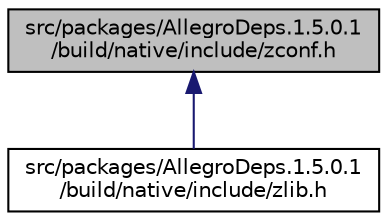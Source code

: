 digraph "src/packages/AllegroDeps.1.5.0.1/build/native/include/zconf.h"
{
  edge [fontname="Helvetica",fontsize="10",labelfontname="Helvetica",labelfontsize="10"];
  node [fontname="Helvetica",fontsize="10",shape=record];
  Node1 [label="src/packages/AllegroDeps.1.5.0.1\l/build/native/include/zconf.h",height=0.2,width=0.4,color="black", fillcolor="grey75", style="filled", fontcolor="black"];
  Node1 -> Node2 [dir="back",color="midnightblue",fontsize="10",style="solid"];
  Node2 [label="src/packages/AllegroDeps.1.5.0.1\l/build/native/include/zlib.h",height=0.2,width=0.4,color="black", fillcolor="white", style="filled",URL="$zlib_8h.html"];
}
